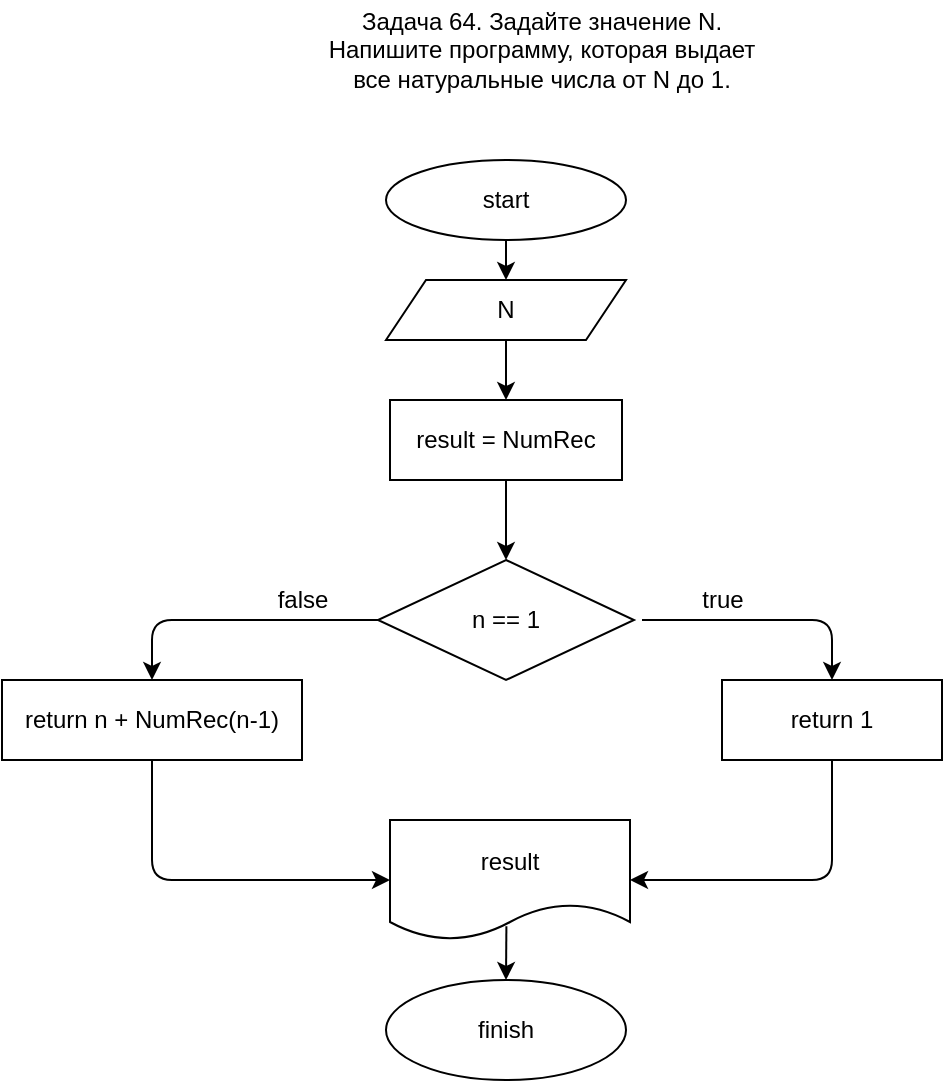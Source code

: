 <mxfile>
    <diagram id="9zrP73OcF-tLSRE_ua6_" name="Страница 1">
        <mxGraphModel dx="975" dy="379" grid="1" gridSize="10" guides="1" tooltips="1" connect="1" arrows="1" fold="1" page="1" pageScale="1" pageWidth="827" pageHeight="1169" math="0" shadow="0">
            <root>
                <mxCell id="0"/>
                <mxCell id="1" parent="0"/>
                <mxCell id="2" value="Задача 64. Задайте значение N. Напишите программу, которая выдает все натуральные числа от N до 1." style="text;html=1;strokeColor=none;fillColor=none;align=center;verticalAlign=middle;whiteSpace=wrap;rounded=0;" parent="1" vertex="1">
                    <mxGeometry x="260" y="10" width="220" height="50" as="geometry"/>
                </mxCell>
                <mxCell id="3" value="start" style="ellipse;whiteSpace=wrap;html=1;" parent="1" vertex="1">
                    <mxGeometry x="292" y="90" width="120" height="40" as="geometry"/>
                </mxCell>
                <mxCell id="4" value="N" style="shape=parallelogram;perimeter=parallelogramPerimeter;whiteSpace=wrap;html=1;fixedSize=1;" parent="1" vertex="1">
                    <mxGeometry x="292" y="150" width="120" height="30" as="geometry"/>
                </mxCell>
                <mxCell id="5" value="" style="endArrow=classic;html=1;entryX=0.5;entryY=0;entryDx=0;entryDy=0;exitX=0.5;exitY=1;exitDx=0;exitDy=0;" parent="1" source="3" target="4" edge="1">
                    <mxGeometry width="50" height="50" relative="1" as="geometry">
                        <mxPoint x="390" y="130" as="sourcePoint"/>
                        <mxPoint x="440" y="80" as="targetPoint"/>
                    </mxGeometry>
                </mxCell>
                <mxCell id="6" value="result = NumRec" style="rounded=0;whiteSpace=wrap;html=1;" parent="1" vertex="1">
                    <mxGeometry x="294" y="210" width="116" height="40" as="geometry"/>
                </mxCell>
                <mxCell id="7" value="n == 1" style="rhombus;whiteSpace=wrap;html=1;" parent="1" vertex="1">
                    <mxGeometry x="288" y="290" width="128" height="60" as="geometry"/>
                </mxCell>
                <mxCell id="8" value="return 1" style="rounded=0;whiteSpace=wrap;html=1;" parent="1" vertex="1">
                    <mxGeometry x="460" y="350" width="110" height="40" as="geometry"/>
                </mxCell>
                <mxCell id="9" value="return n + NumRec(n-1)" style="rounded=0;whiteSpace=wrap;html=1;" parent="1" vertex="1">
                    <mxGeometry x="100" y="350" width="150" height="40" as="geometry"/>
                </mxCell>
                <mxCell id="10" value="result" style="shape=document;whiteSpace=wrap;html=1;boundedLbl=1;" parent="1" vertex="1">
                    <mxGeometry x="294" y="420" width="120" height="60" as="geometry"/>
                </mxCell>
                <mxCell id="11" value="finish" style="ellipse;whiteSpace=wrap;html=1;" parent="1" vertex="1">
                    <mxGeometry x="292" y="500" width="120" height="50" as="geometry"/>
                </mxCell>
                <mxCell id="12" value="" style="endArrow=classic;html=1;entryX=0.5;entryY=0;entryDx=0;entryDy=0;exitX=0.5;exitY=1;exitDx=0;exitDy=0;" parent="1" source="4" target="6" edge="1">
                    <mxGeometry width="50" height="50" relative="1" as="geometry">
                        <mxPoint x="390" y="220" as="sourcePoint"/>
                        <mxPoint x="440" y="170" as="targetPoint"/>
                    </mxGeometry>
                </mxCell>
                <mxCell id="13" value="" style="endArrow=classic;html=1;entryX=0.5;entryY=0;entryDx=0;entryDy=0;exitX=0.5;exitY=1;exitDx=0;exitDy=0;" parent="1" source="6" target="7" edge="1">
                    <mxGeometry width="50" height="50" relative="1" as="geometry">
                        <mxPoint x="390" y="310" as="sourcePoint"/>
                        <mxPoint x="440" y="260" as="targetPoint"/>
                    </mxGeometry>
                </mxCell>
                <mxCell id="14" value="" style="endArrow=classic;html=1;entryX=0.5;entryY=0;entryDx=0;entryDy=0;" parent="1" target="8" edge="1">
                    <mxGeometry width="50" height="50" relative="1" as="geometry">
                        <mxPoint x="420" y="320" as="sourcePoint"/>
                        <mxPoint x="440" y="260" as="targetPoint"/>
                        <Array as="points">
                            <mxPoint x="515" y="320"/>
                        </Array>
                    </mxGeometry>
                </mxCell>
                <mxCell id="15" value="true" style="text;html=1;align=center;verticalAlign=middle;resizable=0;points=[];autosize=1;strokeColor=none;fillColor=none;" parent="1" vertex="1">
                    <mxGeometry x="440" y="300" width="40" height="20" as="geometry"/>
                </mxCell>
                <mxCell id="16" value="" style="endArrow=classic;html=1;entryX=0.5;entryY=0;entryDx=0;entryDy=0;exitX=0;exitY=0.5;exitDx=0;exitDy=0;" parent="1" source="7" target="9" edge="1">
                    <mxGeometry width="50" height="50" relative="1" as="geometry">
                        <mxPoint x="390" y="310" as="sourcePoint"/>
                        <mxPoint x="440" y="260" as="targetPoint"/>
                        <Array as="points">
                            <mxPoint x="175" y="320"/>
                        </Array>
                    </mxGeometry>
                </mxCell>
                <mxCell id="17" value="false" style="text;html=1;align=center;verticalAlign=middle;resizable=0;points=[];autosize=1;strokeColor=none;fillColor=none;" parent="1" vertex="1">
                    <mxGeometry x="230" y="300" width="40" height="20" as="geometry"/>
                </mxCell>
                <mxCell id="18" value="" style="endArrow=classic;html=1;entryX=1;entryY=0.5;entryDx=0;entryDy=0;exitX=0.5;exitY=1;exitDx=0;exitDy=0;" parent="1" source="8" target="10" edge="1">
                    <mxGeometry width="50" height="50" relative="1" as="geometry">
                        <mxPoint x="390" y="400" as="sourcePoint"/>
                        <mxPoint x="440" y="350" as="targetPoint"/>
                        <Array as="points">
                            <mxPoint x="515" y="450"/>
                        </Array>
                    </mxGeometry>
                </mxCell>
                <mxCell id="19" value="" style="endArrow=classic;html=1;entryX=0;entryY=0.5;entryDx=0;entryDy=0;exitX=0.5;exitY=1;exitDx=0;exitDy=0;" parent="1" source="9" target="10" edge="1">
                    <mxGeometry width="50" height="50" relative="1" as="geometry">
                        <mxPoint x="390" y="400" as="sourcePoint"/>
                        <mxPoint x="440" y="350" as="targetPoint"/>
                        <Array as="points">
                            <mxPoint x="175" y="450"/>
                        </Array>
                    </mxGeometry>
                </mxCell>
                <mxCell id="20" value="" style="endArrow=classic;html=1;entryX=0.5;entryY=0;entryDx=0;entryDy=0;exitX=0.485;exitY=0.886;exitDx=0;exitDy=0;exitPerimeter=0;" parent="1" source="10" target="11" edge="1">
                    <mxGeometry width="50" height="50" relative="1" as="geometry">
                        <mxPoint x="390" y="490" as="sourcePoint"/>
                        <mxPoint x="440" y="440" as="targetPoint"/>
                    </mxGeometry>
                </mxCell>
            </root>
        </mxGraphModel>
    </diagram>
</mxfile>